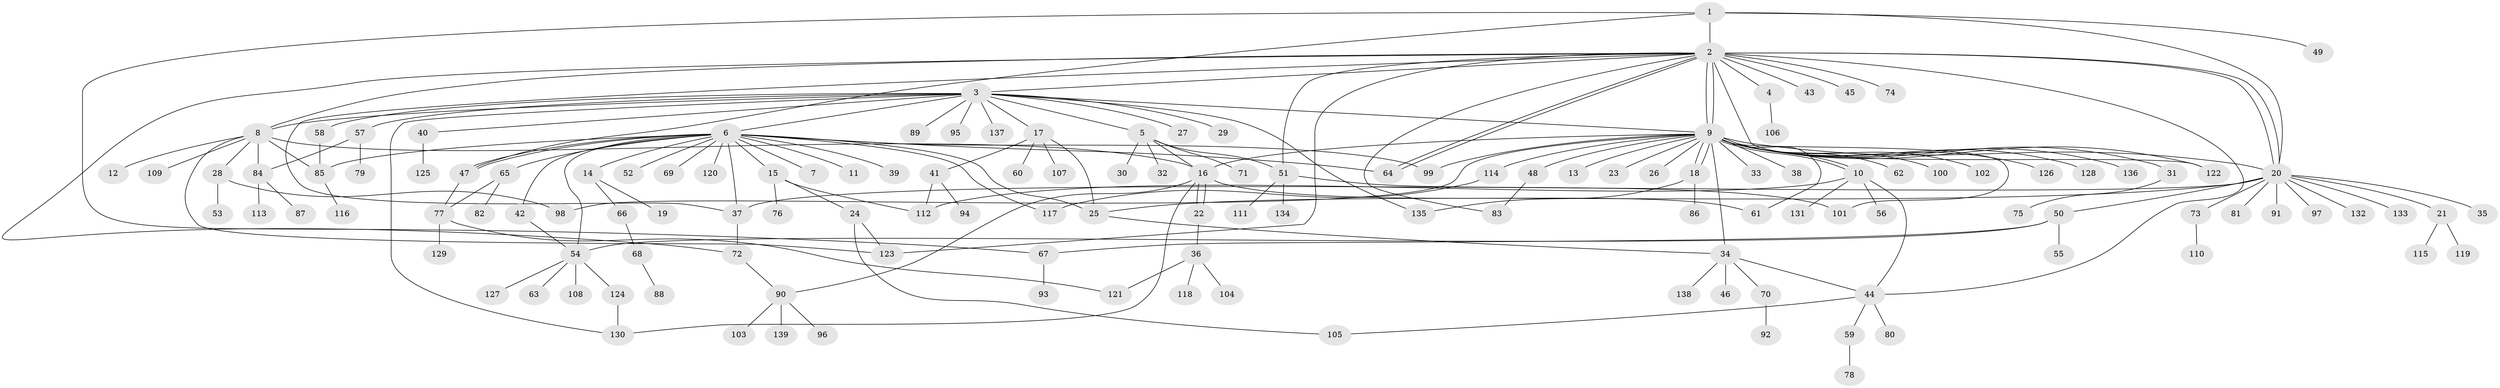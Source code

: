 // Generated by graph-tools (version 1.1) at 2025/11/02/27/25 16:11:10]
// undirected, 139 vertices, 186 edges
graph export_dot {
graph [start="1"]
  node [color=gray90,style=filled];
  1;
  2;
  3;
  4;
  5;
  6;
  7;
  8;
  9;
  10;
  11;
  12;
  13;
  14;
  15;
  16;
  17;
  18;
  19;
  20;
  21;
  22;
  23;
  24;
  25;
  26;
  27;
  28;
  29;
  30;
  31;
  32;
  33;
  34;
  35;
  36;
  37;
  38;
  39;
  40;
  41;
  42;
  43;
  44;
  45;
  46;
  47;
  48;
  49;
  50;
  51;
  52;
  53;
  54;
  55;
  56;
  57;
  58;
  59;
  60;
  61;
  62;
  63;
  64;
  65;
  66;
  67;
  68;
  69;
  70;
  71;
  72;
  73;
  74;
  75;
  76;
  77;
  78;
  79;
  80;
  81;
  82;
  83;
  84;
  85;
  86;
  87;
  88;
  89;
  90;
  91;
  92;
  93;
  94;
  95;
  96;
  97;
  98;
  99;
  100;
  101;
  102;
  103;
  104;
  105;
  106;
  107;
  108;
  109;
  110;
  111;
  112;
  113;
  114;
  115;
  116;
  117;
  118;
  119;
  120;
  121;
  122;
  123;
  124;
  125;
  126;
  127;
  128;
  129;
  130;
  131;
  132;
  133;
  134;
  135;
  136;
  137;
  138;
  139;
  1 -- 2;
  1 -- 20;
  1 -- 47;
  1 -- 49;
  1 -- 67;
  2 -- 3;
  2 -- 4;
  2 -- 8;
  2 -- 9;
  2 -- 9;
  2 -- 20;
  2 -- 20;
  2 -- 37;
  2 -- 43;
  2 -- 44;
  2 -- 45;
  2 -- 51;
  2 -- 64;
  2 -- 64;
  2 -- 72;
  2 -- 74;
  2 -- 83;
  2 -- 122;
  2 -- 123;
  3 -- 5;
  3 -- 6;
  3 -- 8;
  3 -- 9;
  3 -- 17;
  3 -- 27;
  3 -- 29;
  3 -- 40;
  3 -- 57;
  3 -- 58;
  3 -- 89;
  3 -- 95;
  3 -- 130;
  3 -- 135;
  3 -- 137;
  4 -- 106;
  5 -- 16;
  5 -- 30;
  5 -- 32;
  5 -- 51;
  5 -- 71;
  6 -- 7;
  6 -- 11;
  6 -- 14;
  6 -- 15;
  6 -- 25;
  6 -- 37;
  6 -- 39;
  6 -- 42;
  6 -- 47;
  6 -- 47;
  6 -- 52;
  6 -- 54;
  6 -- 64;
  6 -- 65;
  6 -- 69;
  6 -- 85;
  6 -- 99;
  6 -- 117;
  6 -- 120;
  8 -- 12;
  8 -- 16;
  8 -- 28;
  8 -- 84;
  8 -- 85;
  8 -- 109;
  8 -- 123;
  9 -- 10;
  9 -- 10;
  9 -- 13;
  9 -- 16;
  9 -- 18;
  9 -- 18;
  9 -- 20;
  9 -- 23;
  9 -- 26;
  9 -- 31;
  9 -- 33;
  9 -- 34;
  9 -- 38;
  9 -- 48;
  9 -- 61;
  9 -- 62;
  9 -- 98;
  9 -- 99;
  9 -- 100;
  9 -- 101;
  9 -- 102;
  9 -- 114;
  9 -- 122;
  9 -- 126;
  9 -- 128;
  9 -- 136;
  10 -- 44;
  10 -- 56;
  10 -- 112;
  10 -- 131;
  14 -- 19;
  14 -- 66;
  15 -- 24;
  15 -- 76;
  15 -- 112;
  16 -- 22;
  16 -- 22;
  16 -- 61;
  16 -- 90;
  16 -- 130;
  17 -- 25;
  17 -- 41;
  17 -- 60;
  17 -- 107;
  18 -- 86;
  18 -- 135;
  20 -- 21;
  20 -- 25;
  20 -- 35;
  20 -- 37;
  20 -- 50;
  20 -- 73;
  20 -- 81;
  20 -- 91;
  20 -- 97;
  20 -- 132;
  20 -- 133;
  21 -- 115;
  21 -- 119;
  22 -- 36;
  24 -- 105;
  24 -- 123;
  25 -- 34;
  28 -- 53;
  28 -- 98;
  31 -- 75;
  34 -- 44;
  34 -- 46;
  34 -- 70;
  34 -- 138;
  36 -- 104;
  36 -- 118;
  36 -- 121;
  37 -- 72;
  40 -- 125;
  41 -- 94;
  41 -- 112;
  42 -- 54;
  44 -- 59;
  44 -- 80;
  44 -- 105;
  47 -- 77;
  48 -- 83;
  50 -- 54;
  50 -- 55;
  50 -- 67;
  51 -- 101;
  51 -- 111;
  51 -- 134;
  54 -- 63;
  54 -- 108;
  54 -- 124;
  54 -- 127;
  57 -- 79;
  57 -- 84;
  58 -- 85;
  59 -- 78;
  65 -- 77;
  65 -- 82;
  66 -- 68;
  67 -- 93;
  68 -- 88;
  70 -- 92;
  72 -- 90;
  73 -- 110;
  77 -- 121;
  77 -- 129;
  84 -- 87;
  84 -- 113;
  85 -- 116;
  90 -- 96;
  90 -- 103;
  90 -- 139;
  114 -- 117;
  124 -- 130;
}
